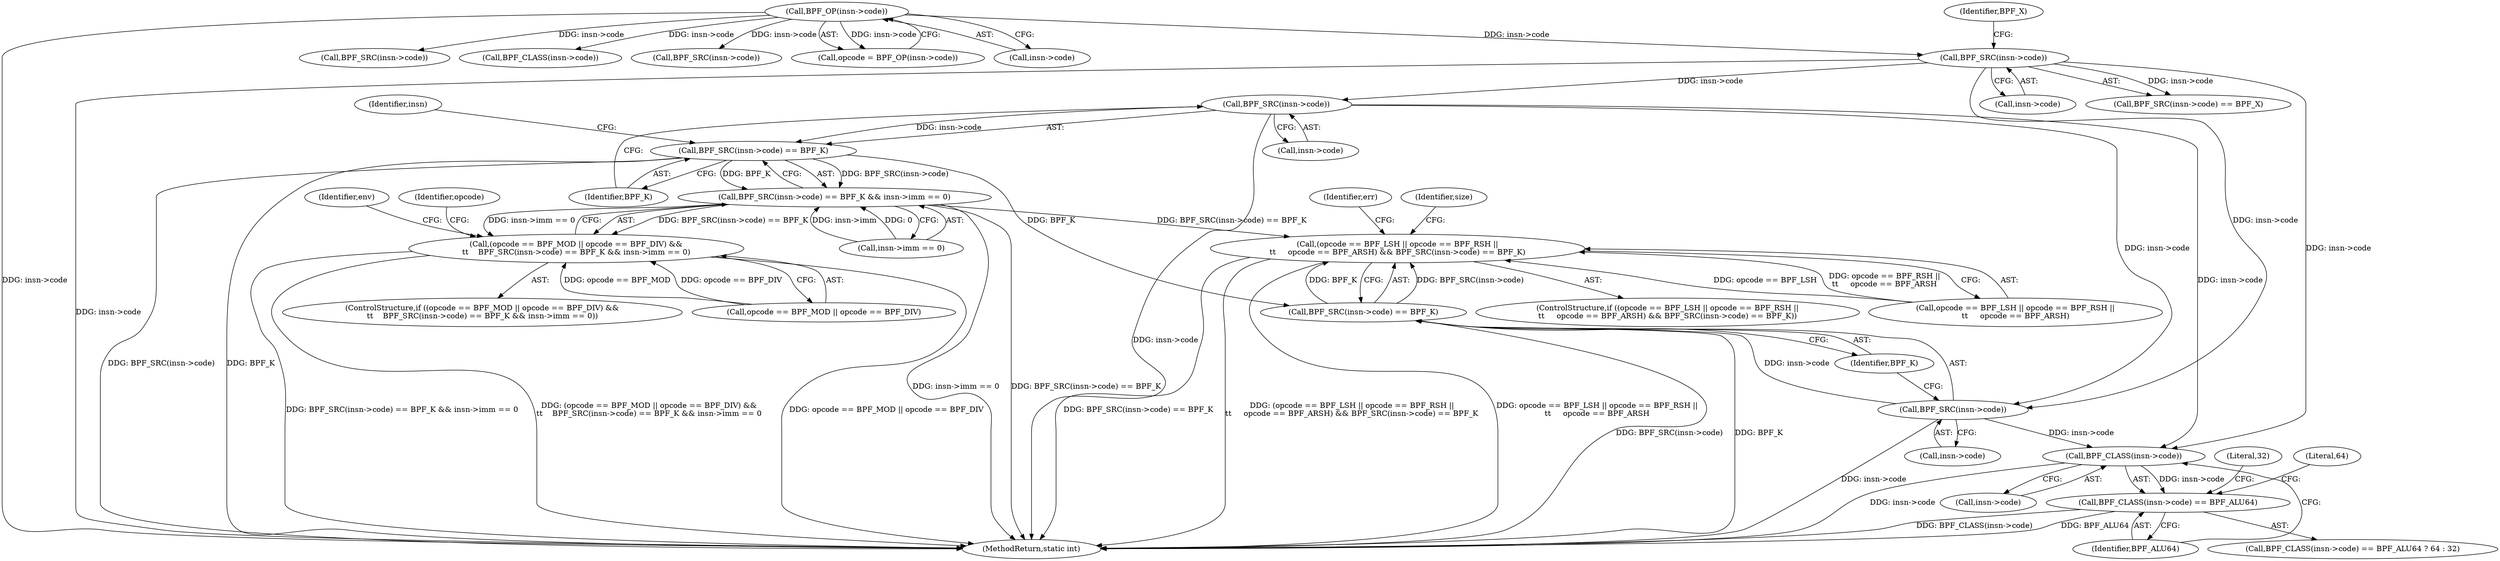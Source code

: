digraph "0_linux_0c17d1d2c61936401f4702e1846e2c19b200f958_0@pointer" {
"1000545" [label="(Call,BPF_SRC(insn->code))"];
"1000464" [label="(Call,BPF_SRC(insn->code))"];
"1000123" [label="(Call,BPF_OP(insn->code))"];
"1000544" [label="(Call,BPF_SRC(insn->code) == BPF_K)"];
"1000543" [label="(Call,BPF_SRC(insn->code) == BPF_K && insn->imm == 0)"];
"1000535" [label="(Call,(opcode == BPF_MOD || opcode == BPF_DIV) &&\n\t\t    BPF_SRC(insn->code) == BPF_K && insn->imm == 0)"];
"1000563" [label="(Call,(opcode == BPF_LSH || opcode == BPF_RSH ||\n\t\t     opcode == BPF_ARSH) && BPF_SRC(insn->code) == BPF_K)"];
"1000575" [label="(Call,BPF_SRC(insn->code) == BPF_K)"];
"1000576" [label="(Call,BPF_SRC(insn->code))"];
"1000587" [label="(Call,BPF_CLASS(insn->code))"];
"1000586" [label="(Call,BPF_CLASS(insn->code) == BPF_ALU64)"];
"1000464" [label="(Call,BPF_SRC(insn->code))"];
"1000268" [label="(Call,BPF_SRC(insn->code))"];
"1000592" [label="(Literal,64)"];
"1000587" [label="(Call,BPF_CLASS(insn->code))"];
"1000550" [label="(Call,insn->imm == 0)"];
"1000552" [label="(Identifier,insn)"];
"1000208" [label="(Call,BPF_CLASS(insn->code))"];
"1000577" [label="(Call,insn->code)"];
"1000617" [label="(Identifier,err)"];
"1000465" [label="(Call,insn->code)"];
"1000593" [label="(Literal,32)"];
"1000588" [label="(Call,insn->code)"];
"1000562" [label="(ControlStructure,if ((opcode == BPF_LSH || opcode == BPF_RSH ||\n\t\t     opcode == BPF_ARSH) && BPF_SRC(insn->code) == BPF_K))"];
"1000543" [label="(Call,BPF_SRC(insn->code) == BPF_K && insn->imm == 0)"];
"1000463" [label="(Call,BPF_SRC(insn->code) == BPF_X)"];
"1000584" [label="(Identifier,size)"];
"1000544" [label="(Call,BPF_SRC(insn->code) == BPF_K)"];
"1000145" [label="(Call,BPF_SRC(insn->code))"];
"1000575" [label="(Call,BPF_SRC(insn->code) == BPF_K)"];
"1000549" [label="(Identifier,BPF_K)"];
"1000563" [label="(Call,(opcode == BPF_LSH || opcode == BPF_RSH ||\n\t\t     opcode == BPF_ARSH) && BPF_SRC(insn->code) == BPF_K)"];
"1000545" [label="(Call,BPF_SRC(insn->code))"];
"1000546" [label="(Call,insn->code)"];
"1000536" [label="(Call,opcode == BPF_MOD || opcode == BPF_DIV)"];
"1000535" [label="(Call,(opcode == BPF_MOD || opcode == BPF_DIV) &&\n\t\t    BPF_SRC(insn->code) == BPF_K && insn->imm == 0)"];
"1000557" [label="(Identifier,env)"];
"1000566" [label="(Identifier,opcode)"];
"1000591" [label="(Identifier,BPF_ALU64)"];
"1000534" [label="(ControlStructure,if ((opcode == BPF_MOD || opcode == BPF_DIV) &&\n\t\t    BPF_SRC(insn->code) == BPF_K && insn->imm == 0))"];
"1000634" [label="(MethodReturn,static int)"];
"1000564" [label="(Call,opcode == BPF_LSH || opcode == BPF_RSH ||\n\t\t     opcode == BPF_ARSH)"];
"1000121" [label="(Call,opcode = BPF_OP(insn->code))"];
"1000586" [label="(Call,BPF_CLASS(insn->code) == BPF_ALU64)"];
"1000585" [label="(Call,BPF_CLASS(insn->code) == BPF_ALU64 ? 64 : 32)"];
"1000123" [label="(Call,BPF_OP(insn->code))"];
"1000580" [label="(Identifier,BPF_K)"];
"1000468" [label="(Identifier,BPF_X)"];
"1000576" [label="(Call,BPF_SRC(insn->code))"];
"1000124" [label="(Call,insn->code)"];
"1000545" -> "1000544"  [label="AST: "];
"1000545" -> "1000546"  [label="CFG: "];
"1000546" -> "1000545"  [label="AST: "];
"1000549" -> "1000545"  [label="CFG: "];
"1000545" -> "1000634"  [label="DDG: insn->code"];
"1000545" -> "1000544"  [label="DDG: insn->code"];
"1000464" -> "1000545"  [label="DDG: insn->code"];
"1000545" -> "1000576"  [label="DDG: insn->code"];
"1000545" -> "1000587"  [label="DDG: insn->code"];
"1000464" -> "1000463"  [label="AST: "];
"1000464" -> "1000465"  [label="CFG: "];
"1000465" -> "1000464"  [label="AST: "];
"1000468" -> "1000464"  [label="CFG: "];
"1000464" -> "1000634"  [label="DDG: insn->code"];
"1000464" -> "1000463"  [label="DDG: insn->code"];
"1000123" -> "1000464"  [label="DDG: insn->code"];
"1000464" -> "1000576"  [label="DDG: insn->code"];
"1000464" -> "1000587"  [label="DDG: insn->code"];
"1000123" -> "1000121"  [label="AST: "];
"1000123" -> "1000124"  [label="CFG: "];
"1000124" -> "1000123"  [label="AST: "];
"1000121" -> "1000123"  [label="CFG: "];
"1000123" -> "1000634"  [label="DDG: insn->code"];
"1000123" -> "1000121"  [label="DDG: insn->code"];
"1000123" -> "1000145"  [label="DDG: insn->code"];
"1000123" -> "1000208"  [label="DDG: insn->code"];
"1000123" -> "1000268"  [label="DDG: insn->code"];
"1000544" -> "1000543"  [label="AST: "];
"1000544" -> "1000549"  [label="CFG: "];
"1000549" -> "1000544"  [label="AST: "];
"1000552" -> "1000544"  [label="CFG: "];
"1000543" -> "1000544"  [label="CFG: "];
"1000544" -> "1000634"  [label="DDG: BPF_SRC(insn->code)"];
"1000544" -> "1000634"  [label="DDG: BPF_K"];
"1000544" -> "1000543"  [label="DDG: BPF_SRC(insn->code)"];
"1000544" -> "1000543"  [label="DDG: BPF_K"];
"1000544" -> "1000575"  [label="DDG: BPF_K"];
"1000543" -> "1000535"  [label="AST: "];
"1000543" -> "1000550"  [label="CFG: "];
"1000550" -> "1000543"  [label="AST: "];
"1000535" -> "1000543"  [label="CFG: "];
"1000543" -> "1000634"  [label="DDG: insn->imm == 0"];
"1000543" -> "1000634"  [label="DDG: BPF_SRC(insn->code) == BPF_K"];
"1000543" -> "1000535"  [label="DDG: BPF_SRC(insn->code) == BPF_K"];
"1000543" -> "1000535"  [label="DDG: insn->imm == 0"];
"1000550" -> "1000543"  [label="DDG: insn->imm"];
"1000550" -> "1000543"  [label="DDG: 0"];
"1000543" -> "1000563"  [label="DDG: BPF_SRC(insn->code) == BPF_K"];
"1000535" -> "1000534"  [label="AST: "];
"1000535" -> "1000536"  [label="CFG: "];
"1000536" -> "1000535"  [label="AST: "];
"1000557" -> "1000535"  [label="CFG: "];
"1000566" -> "1000535"  [label="CFG: "];
"1000535" -> "1000634"  [label="DDG: opcode == BPF_MOD || opcode == BPF_DIV"];
"1000535" -> "1000634"  [label="DDG: BPF_SRC(insn->code) == BPF_K && insn->imm == 0"];
"1000535" -> "1000634"  [label="DDG: (opcode == BPF_MOD || opcode == BPF_DIV) &&\n\t\t    BPF_SRC(insn->code) == BPF_K && insn->imm == 0"];
"1000536" -> "1000535"  [label="DDG: opcode == BPF_MOD"];
"1000536" -> "1000535"  [label="DDG: opcode == BPF_DIV"];
"1000563" -> "1000562"  [label="AST: "];
"1000563" -> "1000564"  [label="CFG: "];
"1000563" -> "1000575"  [label="CFG: "];
"1000564" -> "1000563"  [label="AST: "];
"1000575" -> "1000563"  [label="AST: "];
"1000584" -> "1000563"  [label="CFG: "];
"1000617" -> "1000563"  [label="CFG: "];
"1000563" -> "1000634"  [label="DDG: BPF_SRC(insn->code) == BPF_K"];
"1000563" -> "1000634"  [label="DDG: (opcode == BPF_LSH || opcode == BPF_RSH ||\n\t\t     opcode == BPF_ARSH) && BPF_SRC(insn->code) == BPF_K"];
"1000563" -> "1000634"  [label="DDG: opcode == BPF_LSH || opcode == BPF_RSH ||\n\t\t     opcode == BPF_ARSH"];
"1000564" -> "1000563"  [label="DDG: opcode == BPF_LSH"];
"1000564" -> "1000563"  [label="DDG: opcode == BPF_RSH ||\n\t\t     opcode == BPF_ARSH"];
"1000575" -> "1000563"  [label="DDG: BPF_SRC(insn->code)"];
"1000575" -> "1000563"  [label="DDG: BPF_K"];
"1000575" -> "1000580"  [label="CFG: "];
"1000576" -> "1000575"  [label="AST: "];
"1000580" -> "1000575"  [label="AST: "];
"1000575" -> "1000634"  [label="DDG: BPF_K"];
"1000575" -> "1000634"  [label="DDG: BPF_SRC(insn->code)"];
"1000576" -> "1000575"  [label="DDG: insn->code"];
"1000576" -> "1000577"  [label="CFG: "];
"1000577" -> "1000576"  [label="AST: "];
"1000580" -> "1000576"  [label="CFG: "];
"1000576" -> "1000634"  [label="DDG: insn->code"];
"1000576" -> "1000587"  [label="DDG: insn->code"];
"1000587" -> "1000586"  [label="AST: "];
"1000587" -> "1000588"  [label="CFG: "];
"1000588" -> "1000587"  [label="AST: "];
"1000591" -> "1000587"  [label="CFG: "];
"1000587" -> "1000634"  [label="DDG: insn->code"];
"1000587" -> "1000586"  [label="DDG: insn->code"];
"1000586" -> "1000585"  [label="AST: "];
"1000586" -> "1000591"  [label="CFG: "];
"1000591" -> "1000586"  [label="AST: "];
"1000592" -> "1000586"  [label="CFG: "];
"1000593" -> "1000586"  [label="CFG: "];
"1000586" -> "1000634"  [label="DDG: BPF_CLASS(insn->code)"];
"1000586" -> "1000634"  [label="DDG: BPF_ALU64"];
}
